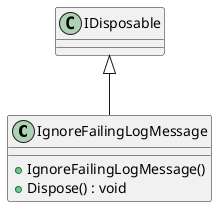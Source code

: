 @startuml
class IgnoreFailingLogMessage {
    + IgnoreFailingLogMessage()
    + Dispose() : void
}
IDisposable <|-- IgnoreFailingLogMessage
@enduml
